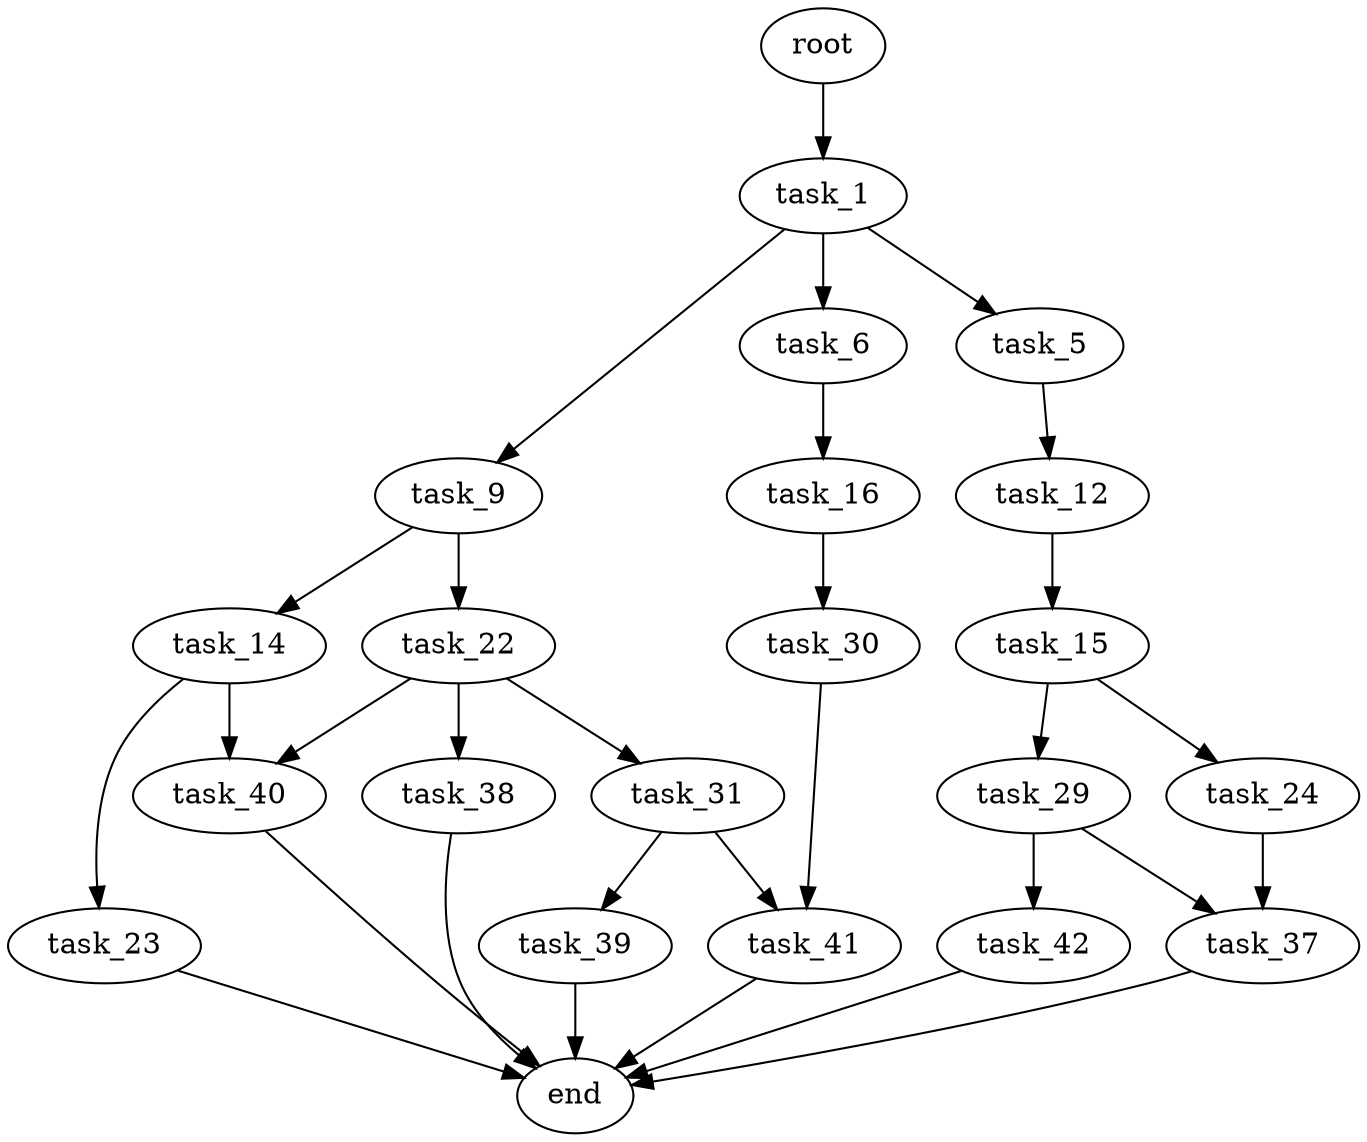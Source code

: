digraph G {
  root [size="0.000000"];
  task_1 [size="549755813888.000000"];
  task_5 [size="1430727200.000000"];
  task_6 [size="68815370508.000000"];
  task_9 [size="1081603399.000000"];
  task_12 [size="51425248138.000000"];
  task_16 [size="231928233984.000000"];
  task_14 [size="368293445632.000000"];
  task_22 [size="43157309008.000000"];
  task_15 [size="134217728000.000000"];
  task_23 [size="440936993013.000000"];
  task_40 [size="782757789696.000000"];
  task_24 [size="368293445632.000000"];
  task_29 [size="481568015602.000000"];
  task_30 [size="771754613.000000"];
  task_31 [size="12027640049.000000"];
  task_38 [size="5383410404.000000"];
  end [size="0.000000"];
  task_37 [size="68719476736.000000"];
  task_42 [size="368293445632.000000"];
  task_41 [size="36664276924.000000"];
  task_39 [size="757579344727.000000"];

  root -> task_1 [size="1.000000"];
  task_1 -> task_5 [size="536870912.000000"];
  task_1 -> task_6 [size="536870912.000000"];
  task_1 -> task_9 [size="536870912.000000"];
  task_5 -> task_12 [size="33554432.000000"];
  task_6 -> task_16 [size="134217728.000000"];
  task_9 -> task_14 [size="33554432.000000"];
  task_9 -> task_22 [size="33554432.000000"];
  task_12 -> task_15 [size="838860800.000000"];
  task_16 -> task_30 [size="301989888.000000"];
  task_14 -> task_23 [size="411041792.000000"];
  task_14 -> task_40 [size="411041792.000000"];
  task_22 -> task_31 [size="33554432.000000"];
  task_22 -> task_38 [size="33554432.000000"];
  task_22 -> task_40 [size="33554432.000000"];
  task_15 -> task_24 [size="209715200.000000"];
  task_15 -> task_29 [size="209715200.000000"];
  task_23 -> end [size="1.000000"];
  task_40 -> end [size="1.000000"];
  task_24 -> task_37 [size="411041792.000000"];
  task_29 -> task_37 [size="411041792.000000"];
  task_29 -> task_42 [size="411041792.000000"];
  task_30 -> task_41 [size="33554432.000000"];
  task_31 -> task_39 [size="301989888.000000"];
  task_31 -> task_41 [size="301989888.000000"];
  task_38 -> end [size="1.000000"];
  task_37 -> end [size="1.000000"];
  task_42 -> end [size="1.000000"];
  task_41 -> end [size="1.000000"];
  task_39 -> end [size="1.000000"];
}
